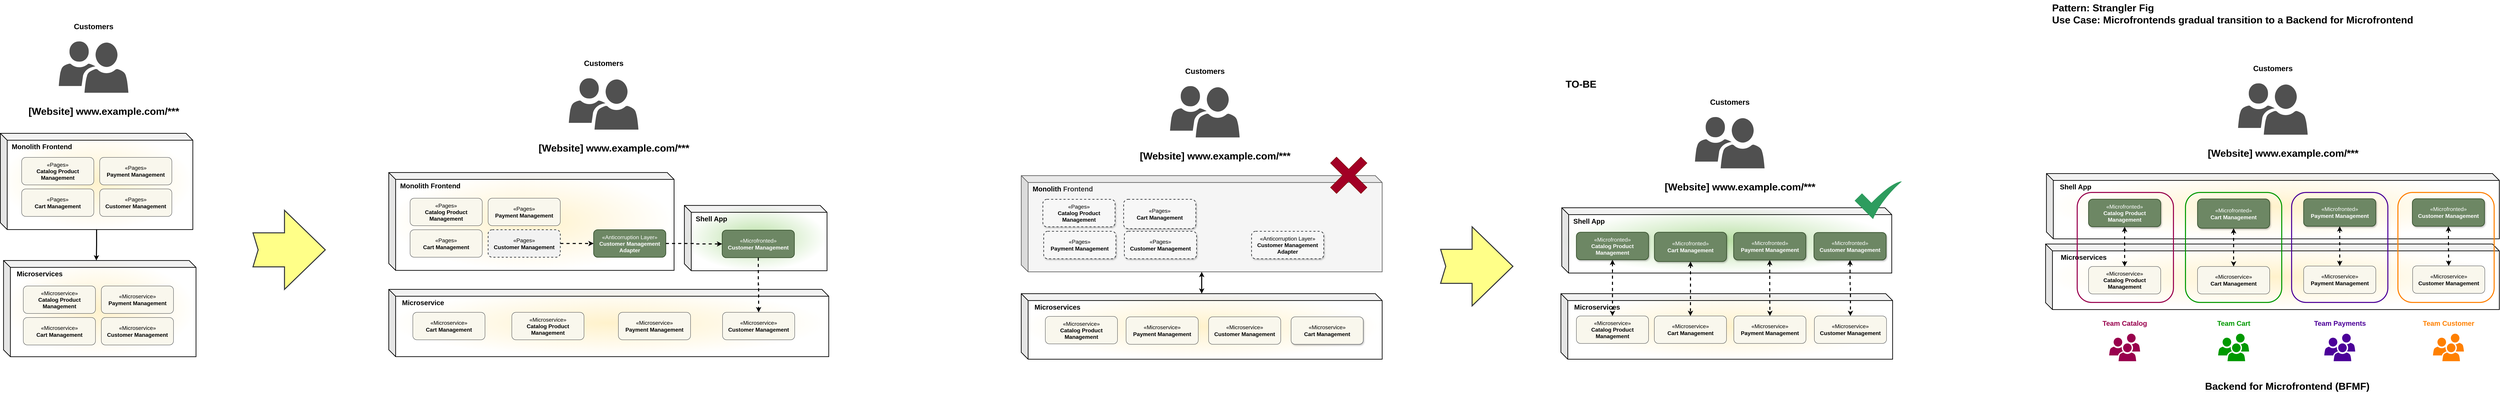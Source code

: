 <mxfile version="24.6.4" type="device" pages="2">
  <diagram name="Page-1" id="90a13364-a465-7bf4-72fc-28e22215d7a0">
    <mxGraphModel dx="-4040.5" dy="-359" grid="1" gridSize="10" guides="1" tooltips="1" connect="1" arrows="1" fold="1" page="1" pageScale="1.5" pageWidth="1169" pageHeight="826" background="none" math="0" shadow="0">
      <root>
        <mxCell id="0" style=";html=1;" />
        <mxCell id="1" style=";html=1;" parent="0" />
        <mxCell id="hAiypM93y2llB4UHlgx6-99" value="&lt;span style=&quot;font-size: 20px;&quot;&gt;&lt;b&gt;&amp;nbsp; &amp;nbsp; Microservices&lt;/b&gt;&lt;/span&gt;" style="shape=cube;whiteSpace=wrap;html=1;boundedLbl=1;backgroundOutline=1;darkOpacity=0.05;darkOpacity2=0.1;align=left;verticalAlign=top;shadow=0;gradientColor=#FFFFFF;fillColor=#FFF2CC;gradientDirection=radial;strokeWidth=2;" vertex="1" parent="1">
          <mxGeometry x="11580" y="2150" width="1320" height="190.75" as="geometry" />
        </mxCell>
        <mxCell id="RIICJhG-7CiGIXrUGHWG-11" value="&lt;span style=&quot;font-size: 20px;&quot;&gt;&lt;b&gt;&amp;nbsp; Monolith Frontend&lt;/b&gt;&lt;/span&gt;" style="shape=cube;whiteSpace=wrap;html=1;boundedLbl=1;backgroundOutline=1;darkOpacity=0.05;darkOpacity2=0.1;align=left;verticalAlign=top;shadow=0;gradientColor=#FFFFFF;fillColor=#FFF2CC;gradientDirection=radial;strokeWidth=2;" parent="1" vertex="1">
          <mxGeometry x="5630" y="1828" width="560" height="280" as="geometry" />
        </mxCell>
        <mxCell id="RIICJhG-7CiGIXrUGHWG-14" value="&lt;font style=&quot;font-size: 16px;&quot;&gt;«Pages»&lt;br style=&quot;&quot;&gt;&lt;b&gt;Customer Management&lt;/b&gt;&lt;/font&gt;" style="html=1;dropTarget=0;whiteSpace=wrap;fontSize=9;rounded=1;align=center;verticalAlign=middle;fontFamily=Helvetica;fillColor=#f9f7ed;fontColor=default;strokeColor=#36393d;" parent="1" vertex="1">
          <mxGeometry x="5919" y="1989.75" width="210" height="80" as="geometry" />
        </mxCell>
        <mxCell id="RIICJhG-7CiGIXrUGHWG-15" value="&lt;font style=&quot;font-size: 16px;&quot;&gt;«Pages»&lt;br style=&quot;&quot;&gt;&lt;b&gt;Cart Management&lt;/b&gt;&lt;/font&gt;" style="html=1;dropTarget=0;whiteSpace=wrap;fontSize=9;rounded=1;align=center;verticalAlign=middle;fontFamily=Helvetica;fillColor=#f9f7ed;fontColor=default;strokeColor=#36393d;" parent="1" vertex="1">
          <mxGeometry x="5692" y="1989.75" width="210" height="80" as="geometry" />
        </mxCell>
        <mxCell id="RIICJhG-7CiGIXrUGHWG-16" value="&lt;font style=&quot;font-size: 16px;&quot;&gt;«Pages»&lt;br style=&quot;&quot;&gt;&lt;b&gt;Payment Management&lt;/b&gt;&lt;/font&gt;" style="html=1;dropTarget=0;whiteSpace=wrap;fontSize=9;rounded=1;align=center;verticalAlign=middle;fontFamily=Helvetica;fillColor=#f9f7ed;fontColor=default;strokeColor=#36393d;" parent="1" vertex="1">
          <mxGeometry x="5919" y="1898" width="210" height="80" as="geometry" />
        </mxCell>
        <mxCell id="RIICJhG-7CiGIXrUGHWG-17" value="&lt;font style=&quot;font-size: 16px;&quot;&gt;«Pages»&lt;br style=&quot;&quot;&gt;&lt;b&gt;Catalog Product Management&lt;/b&gt;&lt;/font&gt;" style="html=1;dropTarget=0;whiteSpace=wrap;fontSize=9;rounded=1;align=center;verticalAlign=middle;fontFamily=Helvetica;fillColor=#f9f7ed;strokeColor=#36393d;" parent="1" vertex="1">
          <mxGeometry x="5692" y="1898" width="210" height="80" as="geometry" />
        </mxCell>
        <mxCell id="RIICJhG-7CiGIXrUGHWG-33" value="&lt;span style=&quot;font-size: 20px;&quot;&gt;&lt;b&gt;&amp;nbsp; &amp;nbsp;Microservices&lt;/b&gt;&lt;/span&gt;" style="shape=cube;whiteSpace=wrap;html=1;boundedLbl=1;backgroundOutline=1;darkOpacity=0.05;darkOpacity2=0.1;align=left;verticalAlign=top;shadow=0;gradientColor=#FFFFFF;fillColor=#FFF2CC;gradientDirection=radial;strokeWidth=2;" parent="1" vertex="1">
          <mxGeometry x="5639.25" y="2198" width="560" height="280" as="geometry" />
        </mxCell>
        <mxCell id="RIICJhG-7CiGIXrUGHWG-36" value="&lt;font style=&quot;font-size: 16px;&quot;&gt;«Microservice»&lt;br style=&quot;&quot;&gt;&lt;b&gt;Customer Management&lt;/b&gt;&lt;/font&gt;" style="html=1;dropTarget=0;whiteSpace=wrap;fontSize=9;rounded=1;align=center;verticalAlign=middle;fontFamily=Helvetica;fillColor=#f9f7ed;fontColor=default;strokeColor=#36393d;" parent="1" vertex="1">
          <mxGeometry x="5923.75" y="2363.87" width="210" height="80" as="geometry" />
        </mxCell>
        <mxCell id="RIICJhG-7CiGIXrUGHWG-37" value="&lt;font style=&quot;font-size: 16px;&quot;&gt;«Microservice»&lt;br style=&quot;&quot;&gt;&lt;b&gt;Cart Management&lt;/b&gt;&lt;/font&gt;" style="html=1;dropTarget=0;whiteSpace=wrap;fontSize=9;rounded=1;align=center;verticalAlign=middle;fontFamily=Helvetica;fillColor=#f9f7ed;fontColor=default;strokeColor=#36393d;" parent="1" vertex="1">
          <mxGeometry x="5696.75" y="2363.87" width="210" height="80" as="geometry" />
        </mxCell>
        <mxCell id="RIICJhG-7CiGIXrUGHWG-38" value="&lt;font style=&quot;font-size: 16px;&quot;&gt;«Microservice»&lt;br style=&quot;&quot;&gt;&lt;b&gt;Payment Management&lt;/b&gt;&lt;/font&gt;" style="html=1;dropTarget=0;whiteSpace=wrap;fontSize=9;rounded=1;align=center;verticalAlign=middle;fontFamily=Helvetica;fillColor=#f9f7ed;fontColor=default;strokeColor=#36393d;" parent="1" vertex="1">
          <mxGeometry x="5923.75" y="2272.12" width="210" height="80" as="geometry" />
        </mxCell>
        <mxCell id="RIICJhG-7CiGIXrUGHWG-39" value="&lt;font style=&quot;font-size: 16px;&quot;&gt;«Microservice»&lt;br style=&quot;&quot;&gt;&lt;b&gt;Catalog Product Management&lt;/b&gt;&lt;/font&gt;" style="html=1;dropTarget=0;whiteSpace=wrap;fontSize=9;rounded=1;align=center;verticalAlign=middle;fontFamily=Helvetica;fillColor=#f9f7ed;strokeColor=#36393d;" parent="1" vertex="1">
          <mxGeometry x="5696.75" y="2272.12" width="210" height="80" as="geometry" />
        </mxCell>
        <mxCell id="WQwl6MBHTclcrmutAXiC-1" style="edgeStyle=orthogonalEdgeStyle;rounded=0;orthogonalLoop=1;jettySize=auto;html=1;entryX=0;entryY=0;entryDx=270;entryDy=0;entryPerimeter=0;strokeWidth=3;" parent="1" source="RIICJhG-7CiGIXrUGHWG-11" target="RIICJhG-7CiGIXrUGHWG-33" edge="1">
          <mxGeometry relative="1" as="geometry" />
        </mxCell>
        <mxCell id="hAiypM93y2llB4UHlgx6-7" value="&lt;span style=&quot;font-size: 20px;&quot;&gt;&lt;b&gt;&amp;nbsp;&amp;nbsp;&lt;/b&gt;&lt;/span&gt;&lt;b style=&quot;font-size: 20px;&quot;&gt;Monolith&amp;nbsp;&lt;/b&gt;&lt;span style=&quot;font-size: 20px;&quot;&gt;&lt;b&gt;Frontend&lt;/b&gt;&lt;/span&gt;" style="shape=cube;whiteSpace=wrap;html=1;boundedLbl=1;backgroundOutline=1;darkOpacity=0.05;darkOpacity2=0.1;align=left;verticalAlign=top;shadow=0;gradientColor=#FFFFFF;fillColor=#FFF2CC;gradientDirection=radial;strokeWidth=2;" vertex="1" parent="1">
          <mxGeometry x="6760" y="1942" width="830" height="284.75" as="geometry" />
        </mxCell>
        <mxCell id="hAiypM93y2llB4UHlgx6-29" style="edgeStyle=orthogonalEdgeStyle;rounded=0;orthogonalLoop=1;jettySize=auto;html=1;entryX=0;entryY=0.5;entryDx=0;entryDy=0;strokeWidth=3;dashed=1;strokeColor=default;align=center;verticalAlign=middle;fontFamily=Helvetica;fontSize=11;fontColor=default;labelBackgroundColor=default;endArrow=classic;" edge="1" parent="1" source="hAiypM93y2llB4UHlgx6-9" target="hAiypM93y2llB4UHlgx6-13">
          <mxGeometry relative="1" as="geometry" />
        </mxCell>
        <mxCell id="hAiypM93y2llB4UHlgx6-9" value="&lt;font style=&quot;font-size: 16px;&quot;&gt;«Pages»&lt;br style=&quot;&quot;&gt;&lt;b&gt;Customer Management&lt;/b&gt;&lt;/font&gt;" style="html=1;dropTarget=0;whiteSpace=wrap;fontSize=9;rounded=1;align=center;verticalAlign=middle;fontFamily=Helvetica;fillColor=#F2F2F2;strokeColor=#36393d;fontColor=#000000;dashed=1;strokeWidth=2;" vertex="1" parent="1">
          <mxGeometry x="7049" y="2108.5" width="210" height="80" as="geometry" />
        </mxCell>
        <mxCell id="hAiypM93y2llB4UHlgx6-10" value="&lt;font style=&quot;font-size: 16px;&quot;&gt;«Pages»&lt;br style=&quot;&quot;&gt;&lt;b&gt;Cart Management&lt;/b&gt;&lt;/font&gt;" style="html=1;dropTarget=0;whiteSpace=wrap;fontSize=9;rounded=1;align=center;verticalAlign=middle;fontFamily=Helvetica;fillColor=#f9f7ed;fontColor=default;strokeColor=#36393d;" vertex="1" parent="1">
          <mxGeometry x="6822" y="2108.5" width="210" height="80" as="geometry" />
        </mxCell>
        <mxCell id="hAiypM93y2llB4UHlgx6-11" value="&lt;font style=&quot;font-size: 16px;&quot;&gt;«Pages»&lt;br style=&quot;&quot;&gt;&lt;b&gt;Payment Management&lt;/b&gt;&lt;/font&gt;" style="html=1;dropTarget=0;whiteSpace=wrap;fontSize=9;rounded=1;align=center;verticalAlign=middle;fontFamily=Helvetica;fillColor=#f9f7ed;fontColor=default;strokeColor=#36393d;" vertex="1" parent="1">
          <mxGeometry x="7049" y="2016.75" width="210" height="80" as="geometry" />
        </mxCell>
        <mxCell id="hAiypM93y2llB4UHlgx6-12" value="&lt;font style=&quot;font-size: 16px;&quot;&gt;«Pages»&lt;br style=&quot;&quot;&gt;&lt;b&gt;Catalog Product Management&lt;/b&gt;&lt;/font&gt;" style="html=1;dropTarget=0;whiteSpace=wrap;fontSize=9;rounded=1;align=center;verticalAlign=middle;fontFamily=Helvetica;fillColor=#f9f7ed;fontColor=default;strokeColor=#36393d;" vertex="1" parent="1">
          <mxGeometry x="6822" y="2016.75" width="210" height="80" as="geometry" />
        </mxCell>
        <mxCell id="hAiypM93y2llB4UHlgx6-13" value="&lt;font style=&quot;font-size: 16px;&quot;&gt;«Anticorruption Layer»&lt;br style=&quot;&quot;&gt;&lt;b&gt;Customer Management Adapter&lt;/b&gt;&lt;/font&gt;" style="html=1;dropTarget=0;whiteSpace=wrap;fontSize=9;rounded=1;align=center;verticalAlign=middle;fontFamily=Helvetica;fillColor=#6d8764;strokeColor=#3A5431;strokeWidth=2;fontColor=#ffffff;" vertex="1" parent="1">
          <mxGeometry x="7356" y="2108.5" width="210" height="80" as="geometry" />
        </mxCell>
        <mxCell id="hAiypM93y2llB4UHlgx6-14" value="&lt;span style=&quot;font-size: 20px;&quot;&gt;&lt;b&gt;&amp;nbsp; &amp;nbsp;Microservice&lt;/b&gt;&lt;/span&gt;" style="shape=cube;whiteSpace=wrap;html=1;boundedLbl=1;backgroundOutline=1;darkOpacity=0.05;darkOpacity2=0.1;align=left;verticalAlign=top;shadow=0;gradientColor=#FFFFFF;fillColor=#FFF2CC;gradientDirection=radial;strokeWidth=2;" vertex="1" parent="1">
          <mxGeometry x="6760" y="2282" width="1280" height="195.75" as="geometry" />
        </mxCell>
        <mxCell id="hAiypM93y2llB4UHlgx6-15" value="&lt;font style=&quot;font-size: 16px;&quot;&gt;«Microservice»&lt;br style=&quot;&quot;&gt;&lt;b&gt;Customer Management&lt;/b&gt;&lt;/font&gt;" style="html=1;dropTarget=0;whiteSpace=wrap;fontSize=9;rounded=1;align=center;verticalAlign=middle;fontFamily=Helvetica;fillColor=#f9f7ed;fontColor=default;strokeColor=#36393d;" vertex="1" parent="1">
          <mxGeometry x="7731" y="2348.75" width="210" height="80" as="geometry" />
        </mxCell>
        <mxCell id="hAiypM93y2llB4UHlgx6-16" value="&lt;font style=&quot;font-size: 16px;&quot;&gt;«Microservice»&lt;br style=&quot;&quot;&gt;&lt;b&gt;Cart Management&lt;/b&gt;&lt;/font&gt;" style="html=1;dropTarget=0;whiteSpace=wrap;fontSize=9;rounded=1;align=center;verticalAlign=middle;fontFamily=Helvetica;fillColor=#f9f7ed;fontColor=default;strokeColor=#36393d;" vertex="1" parent="1">
          <mxGeometry x="6830" y="2348.75" width="210" height="80" as="geometry" />
        </mxCell>
        <mxCell id="hAiypM93y2llB4UHlgx6-17" value="&lt;font style=&quot;font-size: 16px;&quot;&gt;«Microservice»&lt;br style=&quot;&quot;&gt;&lt;b&gt;Payment Management&lt;/b&gt;&lt;/font&gt;" style="html=1;dropTarget=0;whiteSpace=wrap;fontSize=9;rounded=1;align=center;verticalAlign=middle;fontFamily=Helvetica;fillColor=#f9f7ed;fontColor=default;strokeColor=#36393d;" vertex="1" parent="1">
          <mxGeometry x="7428" y="2348.75" width="210" height="80" as="geometry" />
        </mxCell>
        <mxCell id="hAiypM93y2llB4UHlgx6-18" value="&lt;font style=&quot;font-size: 16px;&quot;&gt;«Microservice»&lt;br style=&quot;&quot;&gt;&lt;b&gt;Catalog Product Management&lt;/b&gt;&lt;/font&gt;" style="html=1;dropTarget=0;whiteSpace=wrap;fontSize=9;rounded=1;align=center;verticalAlign=middle;fontFamily=Helvetica;fillColor=#f9f7ed;strokeColor=#36393d;" vertex="1" parent="1">
          <mxGeometry x="7118" y="2348.75" width="210" height="80" as="geometry" />
        </mxCell>
        <mxCell id="hAiypM93y2llB4UHlgx6-24" value="&lt;span style=&quot;font-size: 20px;&quot;&gt;&lt;b&gt;&amp;nbsp; Shell App&lt;/b&gt;&lt;/span&gt;" style="shape=cube;whiteSpace=wrap;html=1;boundedLbl=1;backgroundOutline=1;darkOpacity=0.05;darkOpacity2=0.1;align=left;verticalAlign=top;shadow=0;gradientDirection=radial;strokeWidth=2;strokeColor=default;fontFamily=Helvetica;fontSize=12;fontColor=default;fillColor=#B9E0A5;gradientColor=#FFFFFF;" vertex="1" parent="1">
          <mxGeometry x="7620" y="2037.75" width="415" height="190" as="geometry" />
        </mxCell>
        <mxCell id="hAiypM93y2llB4UHlgx6-25" value="&lt;font style=&quot;font-size: 16px;&quot;&gt;«Microfronted»&lt;br style=&quot;&quot;&gt;&lt;b&gt;Customer Management&lt;/b&gt;&lt;/font&gt;" style="html=1;dropTarget=0;whiteSpace=wrap;fontSize=9;rounded=1;align=center;verticalAlign=middle;fontFamily=Helvetica;fillColor=#6d8764;fontColor=#ffffff;strokeColor=#3A5431;strokeWidth=2;" vertex="1" parent="1">
          <mxGeometry x="7730" y="2109.75" width="210" height="80" as="geometry" />
        </mxCell>
        <object placeholders="1" c4Name="" c4Type="ContainerDiagramTitle" c4Description="" label="&lt;font style=&quot;font-size: 16px&quot;&gt;&lt;b&gt;&lt;div style=&quot;text-align: left&quot;&gt;%c4Name%&lt;/div&gt;&lt;/b&gt;&lt;/font&gt;&lt;div style=&quot;text-align: left&quot;&gt;%c4Description%&lt;/div&gt;" id="hAiypM93y2llB4UHlgx6-27">
          <mxCell style="text;html=1;strokeColor=none;fillColor=none;align=left;verticalAlign=top;whiteSpace=wrap;rounded=0;metaEdit=1;allowArrows=0;resizable=1;rotatable=0;connectable=0;recursiveResize=0;expand=0;pointerEvents=0;points=[[0.25,0,0],[0.5,0,0],[0.75,0,0],[1,0.25,0],[1,0.5,0],[1,0.75,0],[0.75,1,0],[0.5,1,0],[0.25,1,0],[0,0.75,0],[0,0.5,0],[0,0.25,0]];fontFamily=Helvetica;fontSize=12;fontColor=default;" vertex="1" parent="1">
            <mxGeometry x="7620" y="1976.75" width="430" height="45.375" as="geometry" />
          </mxCell>
        </object>
        <mxCell id="hAiypM93y2llB4UHlgx6-30" style="edgeStyle=orthogonalEdgeStyle;rounded=0;orthogonalLoop=1;jettySize=auto;html=1;dashed=1;strokeColor=default;strokeWidth=3;align=center;verticalAlign=middle;fontFamily=Helvetica;fontSize=11;fontColor=default;labelBackgroundColor=default;endArrow=classic;" edge="1" parent="1" source="hAiypM93y2llB4UHlgx6-13" target="hAiypM93y2llB4UHlgx6-25">
          <mxGeometry relative="1" as="geometry" />
        </mxCell>
        <mxCell id="hAiypM93y2llB4UHlgx6-19" style="edgeStyle=orthogonalEdgeStyle;rounded=0;orthogonalLoop=1;jettySize=auto;html=1;strokeWidth=3;strokeColor=default;align=center;verticalAlign=middle;fontFamily=Helvetica;fontSize=11;fontColor=default;labelBackgroundColor=default;endArrow=classic;exitX=0.5;exitY=1;exitDx=0;exitDy=0;dashed=1;" edge="1" parent="1" source="hAiypM93y2llB4UHlgx6-25" target="hAiypM93y2llB4UHlgx6-15">
          <mxGeometry relative="1" as="geometry">
            <mxPoint x="7835.5" y="2225.75" as="sourcePoint" />
          </mxGeometry>
        </mxCell>
        <mxCell id="hAiypM93y2llB4UHlgx6-68" value="&lt;b style=&quot;font-size: 20px;&quot;&gt;&amp;nbsp; Shell App&lt;/b&gt;" style="shape=cube;whiteSpace=wrap;html=1;boundedLbl=1;backgroundOutline=1;darkOpacity=0.05;darkOpacity2=0.1;align=left;verticalAlign=top;shadow=0;gradientColor=#FFFFFF;fillColor=#B9E0A5;gradientDirection=radial;strokeWidth=2;strokeColor=default;fontFamily=Helvetica;fontSize=12;fontColor=default;" vertex="1" parent="1">
          <mxGeometry x="10172.5" y="2044.5" width="960" height="190" as="geometry" />
        </mxCell>
        <mxCell id="hAiypM93y2llB4UHlgx6-72" value="&lt;font style=&quot;font-size: 16px;&quot;&gt;«Microfronted»&lt;br style=&quot;&quot;&gt;&lt;b&gt;Customer Management&lt;/b&gt;&lt;/font&gt;" style="html=1;dropTarget=0;whiteSpace=wrap;fontSize=9;rounded=1;align=center;verticalAlign=middle;fontFamily=Helvetica;fillColor=#6d8764;fontColor=#ffffff;strokeColor=#3A5431;shadow=1;strokeWidth=2;" vertex="1" parent="1">
          <mxGeometry x="10906.18" y="2116.5" width="210" height="80" as="geometry" />
        </mxCell>
        <mxCell id="hAiypM93y2llB4UHlgx6-73" value="&lt;font style=&quot;font-size: 16px;&quot;&gt;«Microfronted»&lt;br style=&quot;&quot;&gt;&lt;b&gt;Cart Management&lt;/b&gt;&lt;/font&gt;" style="html=1;dropTarget=0;whiteSpace=wrap;fontSize=9;rounded=1;align=center;verticalAlign=middle;fontFamily=Helvetica;fillColor=#6d8764;fontColor=#ffffff;strokeColor=#3A5431;shadow=1;strokeWidth=2;" vertex="1" parent="1">
          <mxGeometry x="10442" y="2115.75" width="210" height="85.25" as="geometry" />
        </mxCell>
        <mxCell id="hAiypM93y2llB4UHlgx6-74" value="&lt;font style=&quot;font-size: 16px;&quot;&gt;«Microfronted»&lt;br style=&quot;&quot;&gt;&lt;b&gt;Payment Management&lt;/b&gt;&lt;/font&gt;" style="html=1;dropTarget=0;whiteSpace=wrap;fontSize=9;rounded=1;align=center;verticalAlign=middle;fontFamily=Helvetica;fillColor=#6d8764;fontColor=#ffffff;strokeColor=#3A5431;shadow=1;strokeWidth=2;" vertex="1" parent="1">
          <mxGeometry x="10672.5" y="2116.5" width="210" height="80" as="geometry" />
        </mxCell>
        <mxCell id="hAiypM93y2llB4UHlgx6-75" value="&lt;font style=&quot;font-size: 16px;&quot;&gt;«Microfronted»&lt;br style=&quot;&quot;&gt;&lt;b&gt;Catalog Product Management&lt;/b&gt;&lt;/font&gt;" style="html=1;dropTarget=0;whiteSpace=wrap;fontSize=9;rounded=1;align=center;verticalAlign=middle;fontFamily=Helvetica;fillColor=#6d8764;strokeColor=#3A5431;shadow=1;strokeWidth=2;fontColor=#ffffff;" vertex="1" parent="1">
          <mxGeometry x="10215" y="2115.75" width="210" height="80" as="geometry" />
        </mxCell>
        <mxCell id="hAiypM93y2llB4UHlgx6-76" value="&lt;span style=&quot;font-size: 20px;&quot;&gt;&lt;b&gt;&amp;nbsp; &amp;nbsp;Microservices&lt;/b&gt;&lt;/span&gt;" style="shape=cube;whiteSpace=wrap;html=1;boundedLbl=1;backgroundOutline=1;darkOpacity=0.05;darkOpacity2=0.1;align=left;verticalAlign=top;shadow=0;gradientColor=#FFFFFF;fillColor=#FFF2CC;gradientDirection=radial;strokeWidth=2;" vertex="1" parent="1">
          <mxGeometry x="10170" y="2294.5" width="965" height="190.75" as="geometry" />
        </mxCell>
        <mxCell id="hAiypM93y2llB4UHlgx6-77" value="&lt;span style=&quot;font-size: 16px;&quot;&gt;«Microservice»&lt;/span&gt;&lt;br style=&quot;font-size: 16px;&quot;&gt;&lt;b style=&quot;font-size: 16px;&quot;&gt;Payment Management&lt;/b&gt;" style="html=1;dropTarget=0;whiteSpace=wrap;fontSize=9;rounded=1;align=center;verticalAlign=middle;fontFamily=Helvetica;fillColor=#f9f7ed;fontColor=default;strokeColor=#36393d;" vertex="1" parent="1">
          <mxGeometry x="10673" y="2359.37" width="210" height="80" as="geometry" />
        </mxCell>
        <mxCell id="hAiypM93y2llB4UHlgx6-78" value="&lt;span style=&quot;font-size: 16px;&quot;&gt;«Microservice»&lt;/span&gt;&lt;br style=&quot;font-size: 16px;&quot;&gt;&lt;b style=&quot;font-size: 16px;&quot;&gt;Customer Management&lt;/b&gt;" style="html=1;dropTarget=0;whiteSpace=wrap;fontSize=9;rounded=1;align=center;verticalAlign=middle;fontFamily=Helvetica;fillColor=#f9f7ed;fontColor=default;strokeColor=#36393d;" vertex="1" parent="1">
          <mxGeometry x="10907.32" y="2359.37" width="210" height="80" as="geometry" />
        </mxCell>
        <mxCell id="hAiypM93y2llB4UHlgx6-79" value="&lt;span style=&quot;font-size: 16px;&quot;&gt;«Microservice»&lt;/span&gt;&lt;br style=&quot;font-size: 16px;&quot;&gt;&lt;b style=&quot;font-size: 16px;&quot;&gt;Cart Management&lt;/b&gt;" style="html=1;dropTarget=0;whiteSpace=wrap;fontSize=9;rounded=1;align=center;verticalAlign=middle;fontFamily=Helvetica;fillColor=#f9f7ed;fontColor=default;strokeColor=#36393d;" vertex="1" parent="1">
          <mxGeometry x="10441.75" y="2359.37" width="210" height="80" as="geometry" />
        </mxCell>
        <mxCell id="hAiypM93y2llB4UHlgx6-80" value="&lt;font style=&quot;font-size: 16px;&quot;&gt;«Microservice»&lt;br style=&quot;&quot;&gt;&lt;b&gt;Catalog Product Management&lt;/b&gt;&lt;/font&gt;" style="html=1;dropTarget=0;whiteSpace=wrap;fontSize=9;rounded=1;align=center;verticalAlign=middle;fontFamily=Helvetica;fillColor=#f9f7ed;strokeColor=#36393d;" vertex="1" parent="1">
          <mxGeometry x="10215" y="2359.37" width="210" height="80" as="geometry" />
        </mxCell>
        <mxCell id="hAiypM93y2llB4UHlgx6-94" value="&lt;b style=&quot;font-size: 20px;&quot;&gt;&amp;nbsp; &amp;nbsp;Shell App&lt;/b&gt;" style="shape=cube;whiteSpace=wrap;html=1;boundedLbl=1;backgroundOutline=1;darkOpacity=0.05;darkOpacity2=0.1;align=left;verticalAlign=top;shadow=0;gradientColor=#FFFFFF;fillColor=#FFF2CC;gradientDirection=radial;strokeWidth=2;strokeColor=default;fontFamily=Helvetica;fontSize=12;fontColor=default;" vertex="1" parent="1">
          <mxGeometry x="11582.5" y="1945" width="1317.5" height="190" as="geometry" />
        </mxCell>
        <mxCell id="hAiypM93y2llB4UHlgx6-146" style="edgeStyle=orthogonalEdgeStyle;rounded=0;orthogonalLoop=1;jettySize=auto;html=1;strokeWidth=3;startArrow=classic;startFill=1;dashed=1;" edge="1" parent="1" source="hAiypM93y2llB4UHlgx6-95" target="hAiypM93y2llB4UHlgx6-101">
          <mxGeometry relative="1" as="geometry" />
        </mxCell>
        <mxCell id="hAiypM93y2llB4UHlgx6-95" value="&lt;font style=&quot;font-size: 16px;&quot;&gt;«Microfronted»&lt;br style=&quot;&quot;&gt;&lt;b&gt;Customer Management&lt;/b&gt;&lt;/font&gt;" style="html=1;dropTarget=0;whiteSpace=wrap;fontSize=9;rounded=1;align=center;verticalAlign=middle;fontFamily=Helvetica;fillColor=#6d8764;fontColor=#ffffff;strokeColor=#3A5431;shadow=1;strokeWidth=2;" vertex="1" parent="1">
          <mxGeometry x="12647" y="2018.37" width="210" height="80" as="geometry" />
        </mxCell>
        <mxCell id="hAiypM93y2llB4UHlgx6-144" style="edgeStyle=orthogonalEdgeStyle;rounded=0;orthogonalLoop=1;jettySize=auto;html=1;startArrow=classic;startFill=1;strokeWidth=3;dashed=1;" edge="1" parent="1" source="hAiypM93y2llB4UHlgx6-96" target="hAiypM93y2llB4UHlgx6-102">
          <mxGeometry relative="1" as="geometry" />
        </mxCell>
        <mxCell id="hAiypM93y2llB4UHlgx6-96" value="&lt;font style=&quot;font-size: 16px;&quot;&gt;«Microfronted»&lt;br style=&quot;&quot;&gt;&lt;b&gt;Cart Management&lt;/b&gt;&lt;/font&gt;" style="html=1;dropTarget=0;whiteSpace=wrap;fontSize=9;rounded=1;align=center;verticalAlign=middle;fontFamily=Helvetica;fillColor=#6d8764;fontColor=#ffffff;strokeColor=#3A5431;shadow=1;strokeWidth=2;" vertex="1" parent="1">
          <mxGeometry x="12022" y="2018.88" width="210" height="85.25" as="geometry" />
        </mxCell>
        <mxCell id="hAiypM93y2llB4UHlgx6-145" style="edgeStyle=orthogonalEdgeStyle;rounded=0;orthogonalLoop=1;jettySize=auto;html=1;startArrow=classic;startFill=1;dashed=1;strokeWidth=3;" edge="1" parent="1" source="hAiypM93y2llB4UHlgx6-97" target="hAiypM93y2llB4UHlgx6-100">
          <mxGeometry relative="1" as="geometry" />
        </mxCell>
        <mxCell id="hAiypM93y2llB4UHlgx6-97" value="&lt;font style=&quot;font-size: 16px;&quot;&gt;«Microfronted»&lt;br style=&quot;&quot;&gt;&lt;b&gt;Payment Management&lt;/b&gt;&lt;/font&gt;" style="html=1;dropTarget=0;whiteSpace=wrap;fontSize=9;rounded=1;align=center;verticalAlign=middle;fontFamily=Helvetica;fillColor=#6d8764;fontColor=#ffffff;strokeColor=#3A5431;shadow=1;strokeWidth=2;" vertex="1" parent="1">
          <mxGeometry x="12330.75" y="2018.37" width="210" height="80" as="geometry" />
        </mxCell>
        <mxCell id="hAiypM93y2llB4UHlgx6-100" value="&lt;font style=&quot;font-size: 16px;&quot;&gt;«Microservice»&lt;br style=&quot;&quot;&gt;&lt;b&gt;Payment Management&lt;/b&gt;&lt;/font&gt;" style="html=1;dropTarget=0;whiteSpace=wrap;fontSize=9;rounded=1;align=center;verticalAlign=middle;fontFamily=Helvetica;fillColor=#f9f7ed;fontColor=default;strokeColor=#36393d;" vertex="1" parent="1">
          <mxGeometry x="12330.75" y="2214.12" width="210" height="80" as="geometry" />
        </mxCell>
        <mxCell id="hAiypM93y2llB4UHlgx6-101" value="&lt;font style=&quot;font-size: 16px;&quot;&gt;«Microservice»&lt;br style=&quot;&quot;&gt;&lt;b&gt;Customer Management&lt;/b&gt;&lt;/font&gt;" style="html=1;dropTarget=0;whiteSpace=wrap;fontSize=9;rounded=1;align=center;verticalAlign=middle;fontFamily=Helvetica;fillColor=#f9f7ed;fontColor=default;strokeColor=#36393d;" vertex="1" parent="1">
          <mxGeometry x="12647.82" y="2213.61" width="210" height="80" as="geometry" />
        </mxCell>
        <mxCell id="hAiypM93y2llB4UHlgx6-102" value="&lt;span style=&quot;font-size: 16px;&quot;&gt;«Microservice»&lt;/span&gt;&lt;br style=&quot;font-size: 16px;&quot;&gt;&lt;b style=&quot;font-size: 16px;&quot;&gt;Cart Management&lt;/b&gt;" style="html=1;dropTarget=0;whiteSpace=wrap;fontSize=9;rounded=1;align=center;verticalAlign=middle;fontFamily=Helvetica;fillColor=#f9f7ed;fontColor=default;strokeColor=#36393d;" vertex="1" parent="1">
          <mxGeometry x="12022" y="2215.38" width="210" height="80" as="geometry" />
        </mxCell>
        <mxCell id="hAiypM93y2llB4UHlgx6-143" style="edgeStyle=orthogonalEdgeStyle;rounded=0;orthogonalLoop=1;jettySize=auto;html=1;startArrow=classic;startFill=1;strokeWidth=3;dashed=1;" edge="1" parent="1" source="hAiypM93y2llB4UHlgx6-98" target="hAiypM93y2llB4UHlgx6-103">
          <mxGeometry relative="1" as="geometry" />
        </mxCell>
        <mxCell id="hAiypM93y2llB4UHlgx6-98" value="&lt;font style=&quot;font-size: 16px;&quot;&gt;«Microfronted»&lt;br style=&quot;&quot;&gt;&lt;b&gt;Catalog Product Management&lt;/b&gt;&lt;/font&gt;" style="html=1;dropTarget=0;whiteSpace=wrap;fontSize=9;rounded=1;align=center;verticalAlign=middle;fontFamily=Helvetica;fillColor=#6d8764;strokeColor=#3A5431;shadow=1;strokeWidth=2;fontColor=#ffffff;" vertex="1" parent="1">
          <mxGeometry x="11705" y="2019.63" width="210" height="80" as="geometry" />
        </mxCell>
        <mxCell id="hAiypM93y2llB4UHlgx6-103" value="&lt;font style=&quot;font-size: 16px;&quot;&gt;«Microservice»&lt;br style=&quot;&quot;&gt;&lt;b&gt;Catalog Product Management&lt;/b&gt;&lt;/font&gt;" style="html=1;dropTarget=0;whiteSpace=wrap;fontSize=9;rounded=1;align=center;verticalAlign=middle;fontFamily=Helvetica;fillColor=#f9f7ed;strokeColor=#36393d;" vertex="1" parent="1">
          <mxGeometry x="11705" y="2215.38" width="210" height="80" as="geometry" />
        </mxCell>
        <mxCell id="hAiypM93y2llB4UHlgx6-110" style="edgeStyle=orthogonalEdgeStyle;rounded=0;orthogonalLoop=1;jettySize=auto;html=1;dashed=1;strokeColor=default;strokeWidth=3;align=center;verticalAlign=middle;fontFamily=Helvetica;fontSize=11;fontColor=default;labelBackgroundColor=default;endArrow=classic;exitX=0.5;exitY=1;exitDx=0;exitDy=0;entryX=0.5;entryY=0;entryDx=0;entryDy=0;startArrow=classic;startFill=1;" edge="1" parent="1" source="hAiypM93y2llB4UHlgx6-75" target="hAiypM93y2llB4UHlgx6-80">
          <mxGeometry relative="1" as="geometry">
            <mxPoint x="9797.5" y="2206.5" as="sourcePoint" />
            <mxPoint x="9797.5" y="2369.5" as="targetPoint" />
          </mxGeometry>
        </mxCell>
        <mxCell id="hAiypM93y2llB4UHlgx6-111" style="edgeStyle=orthogonalEdgeStyle;rounded=0;orthogonalLoop=1;jettySize=auto;html=1;dashed=1;strokeColor=default;strokeWidth=3;align=center;verticalAlign=middle;fontFamily=Helvetica;fontSize=11;fontColor=default;labelBackgroundColor=default;endArrow=classic;exitX=0.5;exitY=1;exitDx=0;exitDy=0;startArrow=classic;startFill=1;" edge="1" parent="1" source="hAiypM93y2llB4UHlgx6-73" target="hAiypM93y2llB4UHlgx6-79">
          <mxGeometry relative="1" as="geometry">
            <mxPoint x="10330.5" y="2205.5" as="sourcePoint" />
            <mxPoint x="10330.5" y="2369.5" as="targetPoint" />
          </mxGeometry>
        </mxCell>
        <mxCell id="hAiypM93y2llB4UHlgx6-113" style="edgeStyle=orthogonalEdgeStyle;rounded=0;orthogonalLoop=1;jettySize=auto;html=1;dashed=1;strokeColor=default;strokeWidth=3;align=center;verticalAlign=middle;fontFamily=Helvetica;fontSize=11;fontColor=default;labelBackgroundColor=default;endArrow=classic;startArrow=classic;startFill=1;" edge="1" parent="1" source="hAiypM93y2llB4UHlgx6-74" target="hAiypM93y2llB4UHlgx6-77">
          <mxGeometry relative="1" as="geometry" />
        </mxCell>
        <mxCell id="hAiypM93y2llB4UHlgx6-114" style="edgeStyle=orthogonalEdgeStyle;rounded=0;orthogonalLoop=1;jettySize=auto;html=1;dashed=1;strokeColor=default;strokeWidth=3;align=center;verticalAlign=middle;fontFamily=Helvetica;fontSize=11;fontColor=default;labelBackgroundColor=default;endArrow=classic;startArrow=classic;startFill=1;" edge="1" parent="1" source="hAiypM93y2llB4UHlgx6-72" target="hAiypM93y2llB4UHlgx6-78">
          <mxGeometry relative="1" as="geometry" />
        </mxCell>
        <mxCell id="hAiypM93y2llB4UHlgx6-163" style="edgeStyle=orthogonalEdgeStyle;rounded=0;orthogonalLoop=1;jettySize=auto;html=1;startArrow=classic;startFill=1;strokeWidth=3;" edge="1" parent="1" source="hAiypM93y2llB4UHlgx6-120" target="hAiypM93y2llB4UHlgx6-158">
          <mxGeometry relative="1" as="geometry" />
        </mxCell>
        <mxCell id="hAiypM93y2llB4UHlgx6-120" value="&lt;span style=&quot;font-size: 20px;&quot;&gt;&lt;b&gt;&amp;nbsp;&amp;nbsp;&lt;/b&gt;&lt;/span&gt;&lt;b style=&quot;color: rgb(0, 0, 0); font-size: 20px;&quot;&gt;Monolith&amp;nbsp;&lt;/b&gt;&lt;span style=&quot;font-size: 20px;&quot;&gt;&lt;b&gt;Frontend&lt;/b&gt;&lt;/span&gt;" style="shape=cube;whiteSpace=wrap;html=1;boundedLbl=1;backgroundOutline=1;darkOpacity=0.05;darkOpacity2=0.1;align=left;verticalAlign=top;shadow=0;gradientDirection=radial;strokeWidth=2;fillColor=#f5f5f5;fontColor=#333333;strokeColor=#666666;" vertex="1" parent="1">
          <mxGeometry x="8600" y="1951" width="1050" height="280" as="geometry" />
        </mxCell>
        <mxCell id="hAiypM93y2llB4UHlgx6-121" value="&lt;font style=&quot;font-size: 16px;&quot;&gt;«Pages»&lt;br style=&quot;&quot;&gt;&lt;b&gt;Customer Management&lt;/b&gt;&lt;/font&gt;" style="html=1;dropTarget=0;whiteSpace=wrap;fontSize=9;rounded=1;align=center;verticalAlign=middle;fontFamily=Helvetica;fillColor=#F7F7F7;fontColor=#000000;strokeColor=#36393d;dashed=1;strokeWidth=2;gradientColor=none;shadow=1;" vertex="1" parent="1">
          <mxGeometry x="8900" y="2113" width="210" height="80" as="geometry" />
        </mxCell>
        <mxCell id="hAiypM93y2llB4UHlgx6-122" value="&lt;font style=&quot;font-size: 16px;&quot;&gt;«Pages»&lt;br style=&quot;&quot;&gt;&lt;b&gt;Cart Management&lt;/b&gt;&lt;/font&gt;" style="html=1;dropTarget=0;whiteSpace=wrap;fontSize=9;rounded=1;align=center;verticalAlign=middle;fontFamily=Helvetica;fillColor=#F7F7F7;fontColor=#000000;strokeColor=#36393d;shadow=1;dashed=1;strokeWidth=2;gradientColor=none;" vertex="1" parent="1">
          <mxGeometry x="8897.91" y="2020" width="210" height="85.25" as="geometry" />
        </mxCell>
        <mxCell id="hAiypM93y2llB4UHlgx6-123" value="&lt;font style=&quot;font-size: 16px;&quot;&gt;«Pages»&lt;br style=&quot;&quot;&gt;&lt;b&gt;Payment Management&lt;/b&gt;&lt;/font&gt;" style="html=1;dropTarget=0;whiteSpace=wrap;fontSize=9;rounded=1;align=center;verticalAlign=middle;fontFamily=Helvetica;fillColor=#F7F7F7;fontColor=#000000;strokeColor=#36393d;shadow=1;dashed=1;strokeWidth=2;gradientColor=none;" vertex="1" parent="1">
          <mxGeometry x="8665.32" y="2113" width="210" height="80" as="geometry" />
        </mxCell>
        <mxCell id="hAiypM93y2llB4UHlgx6-124" value="&lt;font style=&quot;font-size: 16px;&quot;&gt;«Pages»&lt;br style=&quot;&quot;&gt;&lt;b&gt;Catalog Product Management&lt;/b&gt;&lt;/font&gt;" style="html=1;dropTarget=0;whiteSpace=wrap;fontSize=9;rounded=1;align=center;verticalAlign=middle;fontFamily=Helvetica;fillColor=#F7F7F7;strokeColor=#36393d;shadow=1;dashed=1;strokeWidth=2;fontColor=#000000;gradientColor=none;" vertex="1" parent="1">
          <mxGeometry x="8662.91" y="2020" width="210" height="80" as="geometry" />
        </mxCell>
        <mxCell id="hAiypM93y2llB4UHlgx6-125" value="&lt;font style=&quot;font-size: 16px;&quot;&gt;«Anticorruption Layer»&lt;br style=&quot;&quot;&gt;&lt;b&gt;Customer Management Adapter&lt;/b&gt;&lt;/font&gt;" style="html=1;dropTarget=0;whiteSpace=wrap;fontSize=9;rounded=1;align=center;verticalAlign=middle;fontFamily=Helvetica;fillColor=#F7F7F7;strokeColor=#36393d;strokeWidth=2;fontColor=#000000;shadow=1;dashed=1;gradientColor=none;" vertex="1" parent="1">
          <mxGeometry x="9270" y="2113" width="210" height="80" as="geometry" />
        </mxCell>
        <mxCell id="hAiypM93y2llB4UHlgx6-127" value="" style="shape=cross;whiteSpace=wrap;html=1;fillColor=#a20025;strokeColor=#6F0000;rotation=45;fontColor=#ffffff;" vertex="1" parent="1">
          <mxGeometry x="9490" y="1887.25" width="125.5" height="125.5" as="geometry" />
        </mxCell>
        <mxCell id="hAiypM93y2llB4UHlgx6-134" value="&lt;b&gt;Customers&lt;/b&gt;&lt;div&gt;&lt;br&gt;&lt;/div&gt;" style="sketch=0;pointerEvents=1;shadow=0;dashed=0;html=1;strokeColor=none;labelPosition=center;verticalLabelPosition=top;verticalAlign=bottom;align=center;fillColor=#505050;shape=mxgraph.mscae.intune.user_group;fontSize=22;" vertex="1" parent="1">
          <mxGeometry x="12139.97" y="1682" width="202.57" height="149.9" as="geometry" />
        </mxCell>
        <object placeholders="1" c4Name="[Website] www.example.com/***" c4Type="ContainerDiagramTitle" c4Description="" label="&lt;font style=&quot;font-size: 29px;&quot;&gt;&lt;b style=&quot;font-size: 29px;&quot;&gt;&lt;div style=&quot;text-align: left; font-size: 29px;&quot;&gt;%c4Name%&lt;/div&gt;&lt;/b&gt;&lt;/font&gt;&lt;div style=&quot;text-align: left; font-size: 29px;&quot;&gt;%c4Description%&lt;/div&gt;" id="hAiypM93y2llB4UHlgx6-135">
          <mxCell style="text;html=1;strokeColor=none;fillColor=none;align=left;verticalAlign=top;whiteSpace=wrap;rounded=0;metaEdit=1;allowArrows=0;resizable=1;rotatable=0;connectable=0;recursiveResize=0;expand=0;pointerEvents=0;points=[[0.25,0,0],[0.5,0,0],[0.75,0,0],[1,0.25,0],[1,0.5,0],[1,0.75,0],[0.75,1,0],[0.5,1,0],[0.25,1,0],[0,0.75,0],[0,0.5,0],[0,0.25,0]];fontFamily=Helvetica;fontSize=29;fontColor=default;" vertex="1" parent="1">
            <mxGeometry x="12050" y="1862" width="537.18" height="40" as="geometry" />
          </mxCell>
        </object>
        <mxCell id="hAiypM93y2llB4UHlgx6-137" value="" style="rounded=1;whiteSpace=wrap;html=1;fillColor=none;strokeWidth=3;strokeColor=#99004D;" vertex="1" parent="1">
          <mxGeometry x="11672" y="2000" width="280" height="320" as="geometry" />
        </mxCell>
        <mxCell id="hAiypM93y2llB4UHlgx6-147" value="&lt;font color=&quot;#99004d&quot;&gt;Team Catalog&lt;/font&gt;" style="text;html=1;align=center;verticalAlign=middle;resizable=0;points=[];autosize=1;strokeColor=none;fillColor=none;fontStyle=1;fontSize=20;" vertex="1" parent="1">
          <mxGeometry x="11735" y="2360" width="150" height="40" as="geometry" />
        </mxCell>
        <mxCell id="hAiypM93y2llB4UHlgx6-148" value="&lt;font color=&quot;#009900&quot;&gt;Team Cart&lt;/font&gt;" style="text;html=1;align=center;verticalAlign=middle;resizable=0;points=[];autosize=1;strokeColor=none;fillColor=none;fontStyle=1;fontSize=20;" vertex="1" parent="1">
          <mxGeometry x="12067" y="2360" width="120" height="40" as="geometry" />
        </mxCell>
        <mxCell id="hAiypM93y2llB4UHlgx6-149" value="&lt;font color=&quot;#4c0099&quot;&gt;Team Payments&lt;/font&gt;" style="text;html=1;align=center;verticalAlign=middle;resizable=0;points=[];autosize=1;strokeColor=none;fillColor=none;fontStyle=1;fontSize=20;" vertex="1" parent="1">
          <mxGeometry x="12350.75" y="2360" width="170" height="40" as="geometry" />
        </mxCell>
        <mxCell id="hAiypM93y2llB4UHlgx6-150" value="&lt;font color=&quot;#ff8000&quot;&gt;Team Customer&lt;/font&gt;" style="text;html=1;align=center;verticalAlign=middle;resizable=0;points=[];autosize=1;strokeColor=none;fillColor=none;fontStyle=1;fontSize=20;" vertex="1" parent="1">
          <mxGeometry x="12672" y="2360" width="160" height="40" as="geometry" />
        </mxCell>
        <mxCell id="hAiypM93y2llB4UHlgx6-153" value="" style="sketch=0;pointerEvents=1;shadow=0;dashed=0;html=1;strokeColor=none;labelPosition=center;verticalLabelPosition=bottom;verticalAlign=top;outlineConnect=0;align=center;shape=mxgraph.office.users.users;fillColor=#009900;" vertex="1" parent="1">
          <mxGeometry x="12082" y="2411" width="90" height="80" as="geometry" />
        </mxCell>
        <mxCell id="hAiypM93y2llB4UHlgx6-155" value="" style="sketch=0;pointerEvents=1;shadow=0;dashed=0;html=1;strokeColor=none;labelPosition=center;verticalLabelPosition=bottom;verticalAlign=top;outlineConnect=0;align=center;shape=mxgraph.office.users.users;fillColor=#4C0099;" vertex="1" parent="1">
          <mxGeometry x="12390.75" y="2411" width="90" height="80" as="geometry" />
        </mxCell>
        <mxCell id="hAiypM93y2llB4UHlgx6-156" value="" style="sketch=0;pointerEvents=1;shadow=0;dashed=0;html=1;strokeColor=none;labelPosition=center;verticalLabelPosition=bottom;verticalAlign=top;outlineConnect=0;align=center;shape=mxgraph.office.users.users;fillColor=#FF8000;" vertex="1" parent="1">
          <mxGeometry x="12707" y="2411" width="90" height="80" as="geometry" />
        </mxCell>
        <mxCell id="hAiypM93y2llB4UHlgx6-157" value="" style="sketch=0;pointerEvents=1;shadow=0;dashed=0;html=1;strokeColor=none;labelPosition=center;verticalLabelPosition=bottom;verticalAlign=top;outlineConnect=0;align=center;shape=mxgraph.office.users.users;fillColor=#99004D;" vertex="1" parent="1">
          <mxGeometry x="11765" y="2411" width="90" height="80" as="geometry" />
        </mxCell>
        <mxCell id="hAiypM93y2llB4UHlgx6-158" value="&lt;span style=&quot;font-size: 20px;&quot;&gt;&lt;b&gt;&amp;nbsp; &amp;nbsp;Microservices&lt;/b&gt;&lt;/span&gt;" style="shape=cube;whiteSpace=wrap;html=1;boundedLbl=1;backgroundOutline=1;darkOpacity=0.05;darkOpacity2=0.1;align=left;verticalAlign=top;shadow=0;gradientColor=#FFFFFF;fillColor=#FFF2CC;gradientDirection=radial;strokeWidth=2;" vertex="1" parent="1">
          <mxGeometry x="8600" y="2294.5" width="1050" height="190.75" as="geometry" />
        </mxCell>
        <mxCell id="hAiypM93y2llB4UHlgx6-159" value="&lt;font style=&quot;font-size: 16px;&quot;&gt;«Microservice»&lt;br style=&quot;&quot;&gt;&lt;b&gt;Customer Management&lt;/b&gt;&lt;/font&gt;" style="html=1;dropTarget=0;whiteSpace=wrap;fontSize=9;rounded=1;align=center;verticalAlign=middle;fontFamily=Helvetica;fillColor=#f9f7ed;fontColor=default;strokeColor=#36393d;" vertex="1" parent="1">
          <mxGeometry x="9145" y="2361.89" width="210" height="80" as="geometry" />
        </mxCell>
        <mxCell id="hAiypM93y2llB4UHlgx6-160" value="&lt;font style=&quot;font-size: 16px;&quot;&gt;«Microservice»&lt;br style=&quot;&quot;&gt;&lt;b&gt;Cart Management&lt;/b&gt;&lt;/font&gt;" style="html=1;dropTarget=0;whiteSpace=wrap;fontSize=9;rounded=1;align=center;verticalAlign=middle;fontFamily=Helvetica;fillColor=#f9f7ed;fontColor=default;strokeColor=#36393d;shadow=1;" vertex="1" parent="1">
          <mxGeometry x="9385" y="2361.89" width="210" height="80" as="geometry" />
        </mxCell>
        <mxCell id="hAiypM93y2llB4UHlgx6-161" value="&lt;font style=&quot;font-size: 16px;&quot;&gt;«Microservice»&lt;br style=&quot;&quot;&gt;&lt;b&gt;Payment Management&lt;/b&gt;&lt;/font&gt;" style="html=1;dropTarget=0;whiteSpace=wrap;fontSize=9;rounded=1;align=center;verticalAlign=middle;fontFamily=Helvetica;fillColor=#f9f7ed;fontColor=default;strokeColor=#36393d;" vertex="1" parent="1">
          <mxGeometry x="8905" y="2361.89" width="210" height="80" as="geometry" />
        </mxCell>
        <mxCell id="hAiypM93y2llB4UHlgx6-162" value="&lt;font style=&quot;font-size: 16px;&quot;&gt;«Microservice»&lt;br style=&quot;&quot;&gt;&lt;b&gt;Catalog Product Management&lt;/b&gt;&lt;/font&gt;" style="html=1;dropTarget=0;whiteSpace=wrap;fontSize=9;rounded=1;align=center;verticalAlign=middle;fontFamily=Helvetica;fillColor=#f9f7ed;strokeColor=#36393d;" vertex="1" parent="1">
          <mxGeometry x="8670" y="2360.63" width="210" height="80" as="geometry" />
        </mxCell>
        <mxCell id="hAiypM93y2llB4UHlgx6-164" value="" style="sketch=0;html=1;aspect=fixed;strokeColor=none;shadow=0;align=center;fillColor=#2D9C5E;verticalAlign=top;labelPosition=center;verticalLabelPosition=bottom;shape=mxgraph.gcp2.check" vertex="1" parent="1">
          <mxGeometry x="11024.5" y="1967.5" width="137.5" height="110" as="geometry" />
        </mxCell>
        <mxCell id="hAiypM93y2llB4UHlgx6-169" value="" style="html=1;shadow=0;dashed=0;align=center;verticalAlign=middle;shape=mxgraph.arrows2.arrow;dy=0.57;dx=118.72;notch=15;fillColor=#ffff88;strokeColor=#36393d;strokeWidth=3;" vertex="1" parent="1">
          <mxGeometry x="9820" y="2100" width="210.36" height="230" as="geometry" />
        </mxCell>
        <mxCell id="hAiypM93y2llB4UHlgx6-170" value="" style="html=1;shadow=0;dashed=0;align=center;verticalAlign=middle;shape=mxgraph.arrows2.arrow;dy=0.57;dx=118.72;notch=15;fillColor=#ffff88;strokeColor=#36393d;strokeWidth=3;" vertex="1" parent="1">
          <mxGeometry x="6365" y="2052" width="210.36" height="230" as="geometry" />
        </mxCell>
        <mxCell id="hAiypM93y2llB4UHlgx6-171" value="&lt;font style=&quot;font-size: 29px;&quot;&gt;Pattern: Strangler Fig&lt;br&gt;Use Case: Microfrontends gradual transition to a Backend for Microfrontend&lt;/font&gt;" style="text;html=1;align=left;verticalAlign=middle;resizable=0;points=[];autosize=1;strokeColor=none;fillColor=none;fontStyle=1" vertex="1" parent="1">
          <mxGeometry x="11597.18" y="1440" width="990" height="80" as="geometry" />
        </mxCell>
        <mxCell id="hAiypM93y2llB4UHlgx6-174" value="&lt;span style=&quot;color: rgb(0, 0, 0); font-family: Helvetica; font-size: 29px; font-style: normal; font-variant-ligatures: normal; font-variant-caps: normal; font-weight: 700; letter-spacing: normal; orphans: 2; text-align: left; text-indent: 0px; text-transform: none; widows: 2; word-spacing: 0px; -webkit-text-stroke-width: 0px; white-space: nowrap; background-color: rgb(251, 251, 251); text-decoration-thickness: initial; text-decoration-style: initial; text-decoration-color: initial; display: inline !important; float: none;&quot;&gt;Backend for Microfrontend (BFMF)&lt;/span&gt;" style="text;whiteSpace=wrap;html=1;" vertex="1" parent="1">
          <mxGeometry x="12042" y="2540" width="410" height="60" as="geometry" />
        </mxCell>
        <mxCell id="hAiypM93y2llB4UHlgx6-182" value="&lt;b&gt;Customers&lt;/b&gt;&lt;div&gt;&lt;br&gt;&lt;/div&gt;" style="sketch=0;pointerEvents=1;shadow=0;dashed=0;html=1;strokeColor=none;labelPosition=center;verticalLabelPosition=top;verticalAlign=bottom;align=center;fillColor=#505050;shape=mxgraph.mscae.intune.user_group;fontSize=22;" vertex="1" parent="1">
          <mxGeometry x="10559.97" y="1780" width="202.57" height="149.9" as="geometry" />
        </mxCell>
        <object placeholders="1" c4Name="[Website] www.example.com/***" c4Type="ContainerDiagramTitle" c4Description="" label="&lt;font style=&quot;font-size: 29px;&quot;&gt;&lt;b style=&quot;font-size: 29px;&quot;&gt;&lt;div style=&quot;text-align: left; font-size: 29px;&quot;&gt;%c4Name%&lt;/div&gt;&lt;/b&gt;&lt;/font&gt;&lt;div style=&quot;text-align: left; font-size: 29px;&quot;&gt;%c4Description%&lt;/div&gt;" id="hAiypM93y2llB4UHlgx6-183">
          <mxCell style="text;html=1;strokeColor=none;fillColor=none;align=left;verticalAlign=top;whiteSpace=wrap;rounded=0;metaEdit=1;allowArrows=0;resizable=1;rotatable=0;connectable=0;recursiveResize=0;expand=0;pointerEvents=0;points=[[0.25,0,0],[0.5,0,0],[0.75,0,0],[1,0.25,0],[1,0.5,0],[1,0.75,0],[0.75,1,0],[0.5,1,0],[0.25,1,0],[0,0.75,0],[0,0.5,0],[0,0.25,0]];fontFamily=Helvetica;fontSize=29;fontColor=default;" vertex="1" parent="1">
            <mxGeometry x="10470" y="1960" width="537.18" height="40" as="geometry" />
          </mxCell>
        </object>
        <mxCell id="hAiypM93y2llB4UHlgx6-184" value="&lt;b&gt;Customers&lt;/b&gt;&lt;div&gt;&lt;br&gt;&lt;/div&gt;" style="sketch=0;pointerEvents=1;shadow=0;dashed=0;html=1;strokeColor=none;labelPosition=center;verticalLabelPosition=top;verticalAlign=bottom;align=center;fillColor=#505050;shape=mxgraph.mscae.intune.user_group;fontSize=22;" vertex="1" parent="1">
          <mxGeometry x="9032.79" y="1690" width="202.57" height="149.9" as="geometry" />
        </mxCell>
        <object placeholders="1" c4Name="[Website] www.example.com/***" c4Type="ContainerDiagramTitle" c4Description="" label="&lt;font style=&quot;font-size: 29px;&quot;&gt;&lt;b style=&quot;font-size: 29px;&quot;&gt;&lt;div style=&quot;text-align: left; font-size: 29px;&quot;&gt;%c4Name%&lt;/div&gt;&lt;/b&gt;&lt;/font&gt;&lt;div style=&quot;text-align: left; font-size: 29px;&quot;&gt;%c4Description%&lt;/div&gt;" id="hAiypM93y2llB4UHlgx6-185">
          <mxCell style="text;html=1;strokeColor=none;fillColor=none;align=left;verticalAlign=top;whiteSpace=wrap;rounded=0;metaEdit=1;allowArrows=0;resizable=1;rotatable=0;connectable=0;recursiveResize=0;expand=0;pointerEvents=0;points=[[0.25,0,0],[0.5,0,0],[0.75,0,0],[1,0.25,0],[1,0.5,0],[1,0.75,0],[0.75,1,0],[0.5,1,0],[0.25,1,0],[0,0.75,0],[0,0.5,0],[0,0.25,0]];fontFamily=Helvetica;fontSize=29;fontColor=default;" vertex="1" parent="1">
            <mxGeometry x="8942.82" y="1870" width="537.18" height="40" as="geometry" />
          </mxCell>
        </object>
        <mxCell id="hAiypM93y2llB4UHlgx6-186" value="&lt;b&gt;Customers&lt;/b&gt;&lt;div&gt;&lt;br&gt;&lt;/div&gt;" style="sketch=0;pointerEvents=1;shadow=0;dashed=0;html=1;strokeColor=none;labelPosition=center;verticalLabelPosition=top;verticalAlign=bottom;align=center;fillColor=#505050;shape=mxgraph.mscae.intune.user_group;fontSize=22;" vertex="1" parent="1">
          <mxGeometry x="7283.79" y="1667.25" width="202.57" height="149.9" as="geometry" />
        </mxCell>
        <object placeholders="1" c4Name="[Website] www.example.com/***" c4Type="ContainerDiagramTitle" c4Description="" label="&lt;font style=&quot;font-size: 29px;&quot;&gt;&lt;b style=&quot;font-size: 29px;&quot;&gt;&lt;div style=&quot;text-align: left; font-size: 29px;&quot;&gt;%c4Name%&lt;/div&gt;&lt;/b&gt;&lt;/font&gt;&lt;div style=&quot;text-align: left; font-size: 29px;&quot;&gt;%c4Description%&lt;/div&gt;" id="hAiypM93y2llB4UHlgx6-187">
          <mxCell style="text;html=1;strokeColor=none;fillColor=none;align=left;verticalAlign=top;whiteSpace=wrap;rounded=0;metaEdit=1;allowArrows=0;resizable=1;rotatable=0;connectable=0;recursiveResize=0;expand=0;pointerEvents=0;points=[[0.25,0,0],[0.5,0,0],[0.75,0,0],[1,0.25,0],[1,0.5,0],[1,0.75,0],[0.75,1,0],[0.5,1,0],[0.25,1,0],[0,0.75,0],[0,0.5,0],[0,0.25,0]];fontFamily=Helvetica;fontSize=29;fontColor=default;" vertex="1" parent="1">
            <mxGeometry x="7193.82" y="1847.25" width="537.18" height="40" as="geometry" />
          </mxCell>
        </object>
        <mxCell id="hAiypM93y2llB4UHlgx6-188" value="&lt;b&gt;Customers&lt;/b&gt;&lt;div&gt;&lt;br&gt;&lt;/div&gt;" style="sketch=0;pointerEvents=1;shadow=0;dashed=0;html=1;strokeColor=none;labelPosition=center;verticalLabelPosition=top;verticalAlign=bottom;align=center;fillColor=#505050;shape=mxgraph.mscae.intune.user_group;fontSize=22;" vertex="1" parent="1">
          <mxGeometry x="5799.97" y="1560" width="202.57" height="149.9" as="geometry" />
        </mxCell>
        <object placeholders="1" c4Name="[Website] www.example.com/***" c4Type="ContainerDiagramTitle" c4Description="" label="&lt;font style=&quot;font-size: 29px;&quot;&gt;&lt;b style=&quot;font-size: 29px;&quot;&gt;&lt;div style=&quot;text-align: left; font-size: 29px;&quot;&gt;%c4Name%&lt;/div&gt;&lt;/b&gt;&lt;/font&gt;&lt;div style=&quot;text-align: left; font-size: 29px;&quot;&gt;%c4Description%&lt;/div&gt;" id="hAiypM93y2llB4UHlgx6-189">
          <mxCell style="text;html=1;strokeColor=none;fillColor=none;align=left;verticalAlign=top;whiteSpace=wrap;rounded=0;metaEdit=1;allowArrows=0;resizable=1;rotatable=0;connectable=0;recursiveResize=0;expand=0;pointerEvents=0;points=[[0.25,0,0],[0.5,0,0],[0.75,0,0],[1,0.25,0],[1,0.5,0],[1,0.75,0],[0.75,1,0],[0.5,1,0],[0.25,1,0],[0,0.75,0],[0,0.5,0],[0,0.25,0]];fontFamily=Helvetica;fontSize=29;fontColor=default;" vertex="1" parent="1">
            <mxGeometry x="5710" y="1740" width="537.18" height="40" as="geometry" />
          </mxCell>
        </object>
        <mxCell id="hAiypM93y2llB4UHlgx6-190" value="TO-BE" style="text;html=1;align=center;verticalAlign=middle;resizable=0;points=[];autosize=1;strokeColor=none;fillColor=none;fontSize=29;fontStyle=1" vertex="1" parent="1">
          <mxGeometry x="10172.5" y="1659.9" width="110" height="50" as="geometry" />
        </mxCell>
        <mxCell id="hAiypM93y2llB4UHlgx6-138" value="" style="rounded=1;whiteSpace=wrap;html=1;fillColor=none;strokeWidth=3;strokeColor=#009900;" vertex="1" parent="1">
          <mxGeometry x="11987" y="2000" width="280" height="320" as="geometry" />
        </mxCell>
        <mxCell id="hAiypM93y2llB4UHlgx6-140" value="" style="rounded=1;whiteSpace=wrap;html=1;fillColor=none;strokeWidth=3;strokeColor=#4C0099;" vertex="1" parent="1">
          <mxGeometry x="12295.75" y="2000" width="280" height="320" as="geometry" />
        </mxCell>
        <mxCell id="hAiypM93y2llB4UHlgx6-141" value="" style="rounded=1;whiteSpace=wrap;html=1;fillColor=none;strokeWidth=3;strokeColor=#FF8000;" vertex="1" parent="1">
          <mxGeometry x="12605" y="2000" width="280" height="320" as="geometry" />
        </mxCell>
      </root>
    </mxGraphModel>
  </diagram>
  <diagram id="_qfNOcBZVLhCizqSwsOW" name="Page-2">
    <mxGraphModel dx="865" dy="587" grid="1" gridSize="10" guides="1" tooltips="1" connect="1" arrows="1" fold="1" page="1" pageScale="1" pageWidth="827" pageHeight="1169" math="0" shadow="0">
      <root>
        <mxCell id="0" />
        <mxCell id="1" parent="0" />
        <mxCell id="RuAKkyge6B7I7nZthbsA-8" style="edgeStyle=orthogonalEdgeStyle;rounded=0;orthogonalLoop=1;jettySize=auto;html=1;" edge="1" parent="1" source="RuAKkyge6B7I7nZthbsA-2" target="RuAKkyge6B7I7nZthbsA-4">
          <mxGeometry relative="1" as="geometry" />
        </mxCell>
        <mxCell id="RuAKkyge6B7I7nZthbsA-2" value="Plain text" style="sketch=0;pointerEvents=1;shadow=0;dashed=0;html=1;strokeColor=#3A5431;fillColor=#6d8764;labelPosition=center;verticalLabelPosition=bottom;verticalAlign=top;align=center;outlineConnect=0;shape=mxgraph.veeam2.file;fontColor=#000000;" vertex="1" parent="1">
          <mxGeometry x="130" y="240" width="57.44" height="80" as="geometry" />
        </mxCell>
        <mxCell id="RuAKkyge6B7I7nZthbsA-11" style="edgeStyle=orthogonalEdgeStyle;rounded=0;orthogonalLoop=1;jettySize=auto;html=1;" edge="1" parent="1" source="RuAKkyge6B7I7nZthbsA-3" target="RuAKkyge6B7I7nZthbsA-5">
          <mxGeometry relative="1" as="geometry" />
        </mxCell>
        <mxCell id="RuAKkyge6B7I7nZthbsA-16" style="edgeStyle=orthogonalEdgeStyle;rounded=0;orthogonalLoop=1;jettySize=auto;html=1;entryX=1;entryY=0.5;entryDx=0;entryDy=0;dashed=1;" edge="1" parent="1" source="RuAKkyge6B7I7nZthbsA-3" target="RuAKkyge6B7I7nZthbsA-14">
          <mxGeometry relative="1" as="geometry">
            <Array as="points">
              <mxPoint x="520" y="140" />
            </Array>
          </mxGeometry>
        </mxCell>
        <mxCell id="RuAKkyge6B7I7nZthbsA-3" value="Private Key&lt;br&gt;&lt;b&gt;Decryption&lt;/b&gt;" style="sketch=0;pointerEvents=1;shadow=0;dashed=0;html=1;strokeColor=#432D57;labelPosition=center;verticalLabelPosition=bottom;verticalAlign=top;outlineConnect=0;align=center;shape=mxgraph.office.security.key_permissions;fillColor=#76608a;fontColor=#000000;" vertex="1" parent="1">
          <mxGeometry x="510" y="253.25" width="25" height="53" as="geometry" />
        </mxCell>
        <mxCell id="RuAKkyge6B7I7nZthbsA-9" style="edgeStyle=orthogonalEdgeStyle;rounded=0;orthogonalLoop=1;jettySize=auto;html=1;" edge="1" parent="1" source="RuAKkyge6B7I7nZthbsA-4" target="RuAKkyge6B7I7nZthbsA-7">
          <mxGeometry relative="1" as="geometry" />
        </mxCell>
        <mxCell id="RuAKkyge6B7I7nZthbsA-15" style="edgeStyle=orthogonalEdgeStyle;rounded=0;orthogonalLoop=1;jettySize=auto;html=1;entryX=0;entryY=0.5;entryDx=0;entryDy=0;dashed=1;" edge="1" parent="1" source="RuAKkyge6B7I7nZthbsA-4" target="RuAKkyge6B7I7nZthbsA-14">
          <mxGeometry relative="1" as="geometry">
            <Array as="points">
              <mxPoint x="282" y="140" />
            </Array>
          </mxGeometry>
        </mxCell>
        <mxCell id="RuAKkyge6B7I7nZthbsA-4" value="Public Key&lt;br&gt;&lt;b&gt;Encryption&lt;/b&gt;" style="sketch=0;pointerEvents=1;shadow=0;dashed=0;html=1;strokeColor=#3A5431;labelPosition=center;verticalLabelPosition=bottom;verticalAlign=top;outlineConnect=0;align=center;shape=mxgraph.office.security.key_permissions;fillColor=#6d8764;fontColor=#000000;" vertex="1" parent="1">
          <mxGeometry x="270" y="253.5" width="25" height="53" as="geometry" />
        </mxCell>
        <mxCell id="RuAKkyge6B7I7nZthbsA-5" value="&lt;span style=&quot;color: rgb(0, 0, 0);&quot;&gt;Plain text&lt;/span&gt;" style="sketch=0;pointerEvents=1;shadow=0;dashed=0;html=1;strokeColor=#432D57;fillColor=#76608a;labelPosition=center;verticalLabelPosition=bottom;verticalAlign=top;align=center;outlineConnect=0;shape=mxgraph.veeam2.file;fontColor=#ffffff;fontFamily=Helvetica;fontSize=12;" vertex="1" parent="1">
          <mxGeometry x="600" y="240" width="57.44" height="80" as="geometry" />
        </mxCell>
        <mxCell id="RuAKkyge6B7I7nZthbsA-10" style="edgeStyle=orthogonalEdgeStyle;rounded=0;orthogonalLoop=1;jettySize=auto;html=1;" edge="1" parent="1" source="RuAKkyge6B7I7nZthbsA-7" target="RuAKkyge6B7I7nZthbsA-3">
          <mxGeometry relative="1" as="geometry" />
        </mxCell>
        <mxCell id="RuAKkyge6B7I7nZthbsA-7" value="Cyphertext&lt;br&gt;(Encrypted)" style="sketch=0;pointerEvents=1;shadow=0;dashed=0;html=1;strokeColor=none;fillColor=#505050;labelPosition=center;verticalLabelPosition=bottom;verticalAlign=top;outlineConnect=0;align=center;shape=mxgraph.office.concepts.file_key;" vertex="1" parent="1">
          <mxGeometry x="365.36" y="241.75" width="69.28" height="76.5" as="geometry" />
        </mxCell>
        <mxCell id="RuAKkyge6B7I7nZthbsA-14" value="" style="image;html=1;image=img/lib/clip_art/general/Keys_128x128.png" vertex="1" parent="1">
          <mxGeometry x="354.64" y="100" width="80" height="80" as="geometry" />
        </mxCell>
        <mxCell id="RuAKkyge6B7I7nZthbsA-18" value="&amp;nbsp; 24 horas" style="html=1;verticalLabelPosition=middle;align=left;labelBackgroundColor=#ffffff;verticalAlign=middle;strokeWidth=2;strokeColor=#0080F0;shadow=0;dashed=0;shape=mxgraph.ios7.icons.stopwatch;labelPosition=right;" vertex="1" parent="1">
          <mxGeometry x="420" y="90" width="27" height="28.2" as="geometry" />
        </mxCell>
        <mxCell id="RuAKkyge6B7I7nZthbsA-22" value="&amp;nbsp; 30 dias" style="html=1;verticalLabelPosition=middle;align=left;labelBackgroundColor=#ffffff;verticalAlign=middle;strokeWidth=2;strokeColor=#0080F0;shadow=0;dashed=0;shape=mxgraph.ios7.icons.stopwatch;labelPosition=right;" vertex="1" parent="1">
          <mxGeometry x="560" y="90" width="27" height="28.2" as="geometry" />
        </mxCell>
        <mxCell id="RuAKkyge6B7I7nZthbsA-27" value="&amp;nbsp; 10 dias" style="html=1;verticalLabelPosition=middle;align=left;labelBackgroundColor=#ffffff;verticalAlign=middle;strokeWidth=2;strokeColor=#0080F0;shadow=0;dashed=0;shape=mxgraph.ios7.icons.stopwatch;labelPosition=right;" vertex="1" parent="1">
          <mxGeometry x="657.44" y="90" width="27" height="28.2" as="geometry" />
        </mxCell>
        <mxCell id="RuAKkyge6B7I7nZthbsA-30" value="&amp;nbsp; 1 dia" style="html=1;verticalLabelPosition=middle;align=left;labelBackgroundColor=#ffffff;verticalAlign=middle;strokeWidth=2;strokeColor=#0080F0;shadow=0;dashed=0;shape=mxgraph.ios7.icons.stopwatch;labelPosition=right;" vertex="1" parent="1">
          <mxGeometry x="760" y="90" width="27" height="28.2" as="geometry" />
        </mxCell>
        <mxCell id="RuAKkyge6B7I7nZthbsA-31" style="edgeStyle=orthogonalEdgeStyle;rounded=0;orthogonalLoop=1;jettySize=auto;html=1;entryX=0.509;entryY=-0.101;entryDx=0;entryDy=0;entryPerimeter=0;curved=1;" edge="1" parent="1" source="RuAKkyge6B7I7nZthbsA-22" target="RuAKkyge6B7I7nZthbsA-27">
          <mxGeometry relative="1" as="geometry">
            <Array as="points">
              <mxPoint x="573" y="20" />
              <mxPoint x="671" y="20" />
            </Array>
          </mxGeometry>
        </mxCell>
        <mxCell id="RuAKkyge6B7I7nZthbsA-34" style="edgeStyle=orthogonalEdgeStyle;rounded=0;orthogonalLoop=1;jettySize=auto;html=1;entryX=0.479;entryY=0.063;entryDx=0;entryDy=0;entryPerimeter=0;curved=1;exitX=0.495;exitY=-0.06;exitDx=0;exitDy=0;exitPerimeter=0;" edge="1" parent="1" source="RuAKkyge6B7I7nZthbsA-27" target="RuAKkyge6B7I7nZthbsA-30">
          <mxGeometry relative="1" as="geometry">
            <mxPoint x="584" y="100" as="sourcePoint" />
            <mxPoint x="681" y="97" as="targetPoint" />
            <Array as="points">
              <mxPoint x="671" y="20" />
              <mxPoint x="773" y="20" />
            </Array>
          </mxGeometry>
        </mxCell>
      </root>
    </mxGraphModel>
  </diagram>
</mxfile>
